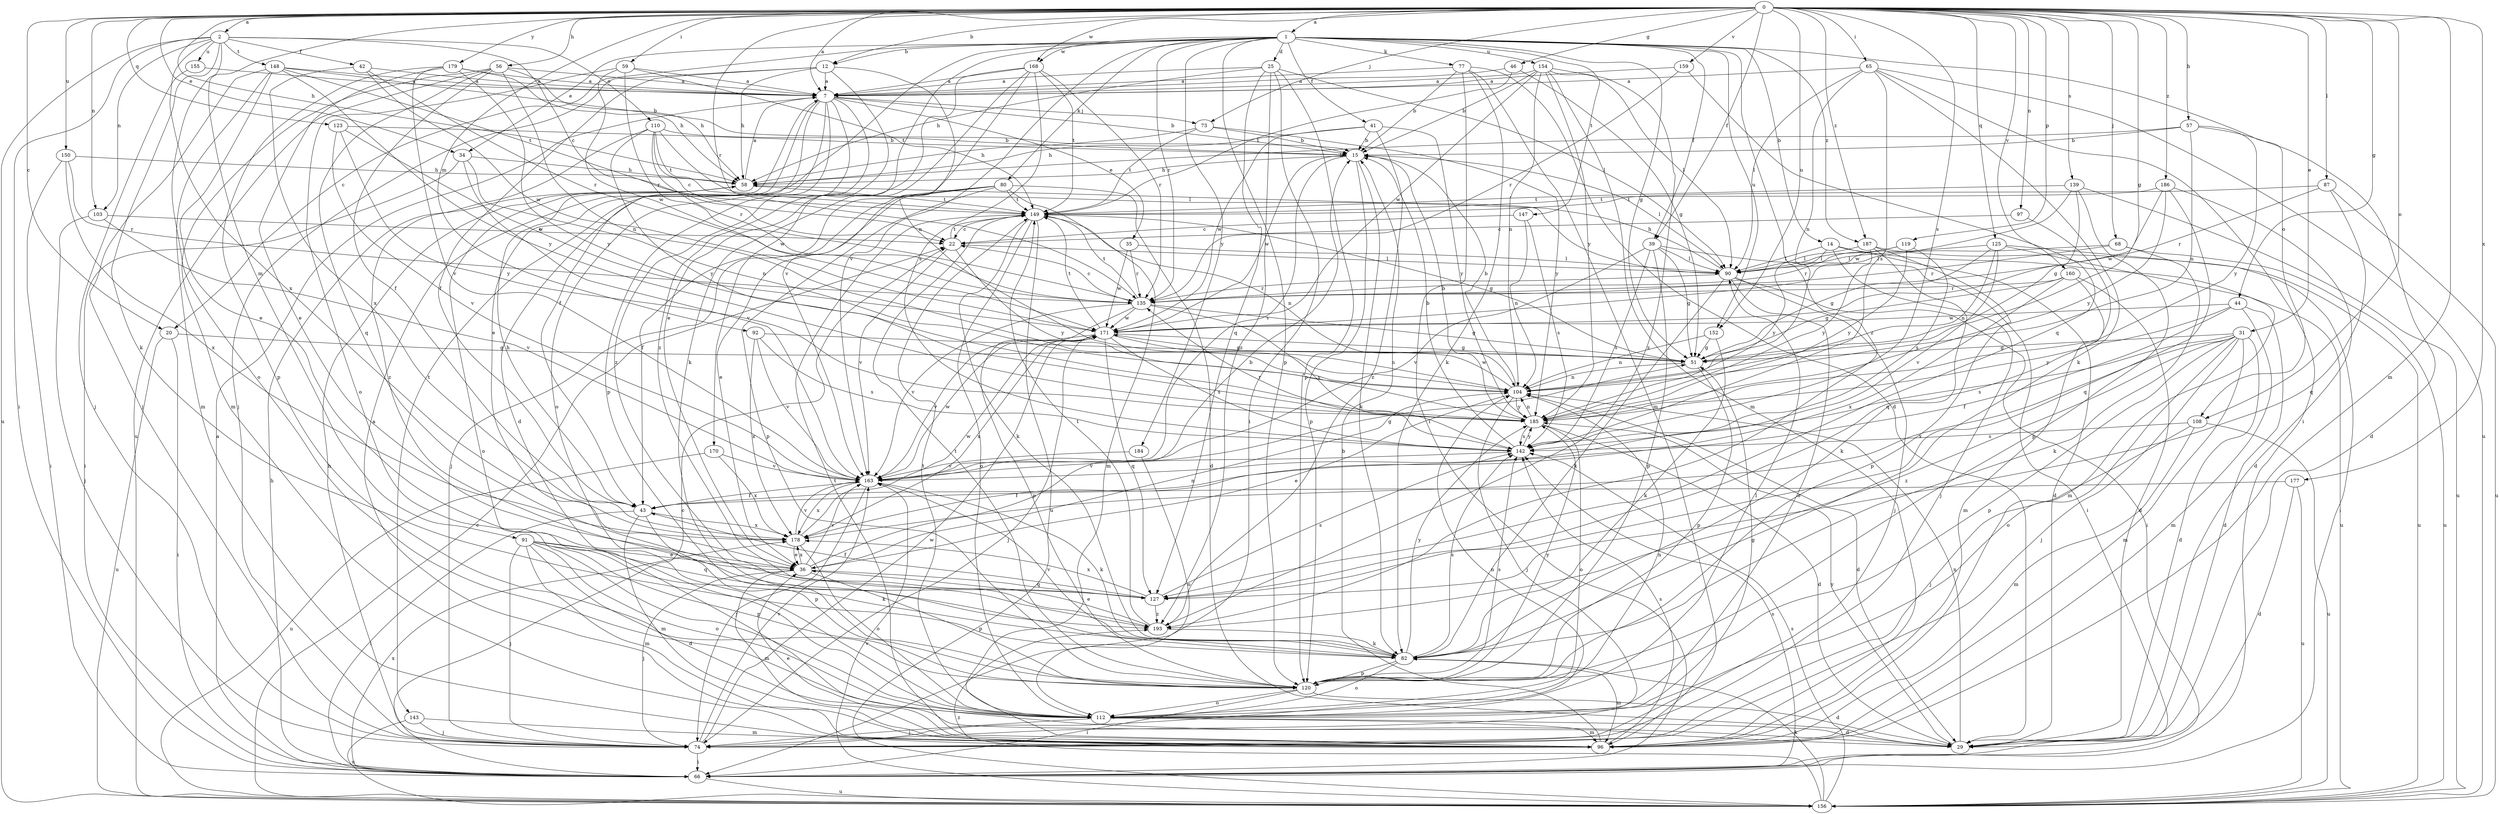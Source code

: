 strict digraph  {
0;
1;
2;
7;
12;
14;
15;
20;
22;
25;
29;
31;
34;
35;
36;
39;
41;
42;
43;
44;
46;
51;
56;
57;
58;
59;
65;
66;
68;
73;
74;
77;
80;
82;
87;
90;
91;
92;
96;
97;
103;
104;
108;
110;
112;
119;
120;
123;
125;
127;
135;
139;
142;
143;
147;
148;
149;
150;
152;
154;
155;
156;
159;
160;
163;
168;
170;
171;
177;
178;
179;
184;
185;
186;
187;
193;
0 -> 1  [label=a];
0 -> 2  [label=a];
0 -> 7  [label=a];
0 -> 12  [label=b];
0 -> 20  [label=c];
0 -> 31  [label=e];
0 -> 34  [label=e];
0 -> 39  [label=f];
0 -> 44  [label=g];
0 -> 46  [label=g];
0 -> 51  [label=g];
0 -> 56  [label=h];
0 -> 57  [label=h];
0 -> 58  [label=h];
0 -> 59  [label=i];
0 -> 65  [label=i];
0 -> 68  [label=j];
0 -> 73  [label=j];
0 -> 87  [label=l];
0 -> 91  [label=m];
0 -> 92  [label=m];
0 -> 96  [label=m];
0 -> 97  [label=n];
0 -> 103  [label=n];
0 -> 108  [label=o];
0 -> 119  [label=p];
0 -> 123  [label=q];
0 -> 125  [label=q];
0 -> 135  [label=r];
0 -> 139  [label=s];
0 -> 142  [label=s];
0 -> 150  [label=u];
0 -> 152  [label=u];
0 -> 159  [label=v];
0 -> 160  [label=v];
0 -> 168  [label=w];
0 -> 177  [label=x];
0 -> 179  [label=y];
0 -> 186  [label=z];
0 -> 187  [label=z];
1 -> 12  [label=b];
1 -> 14  [label=b];
1 -> 20  [label=c];
1 -> 25  [label=d];
1 -> 34  [label=e];
1 -> 39  [label=f];
1 -> 41  [label=f];
1 -> 51  [label=g];
1 -> 77  [label=k];
1 -> 80  [label=k];
1 -> 108  [label=o];
1 -> 120  [label=p];
1 -> 135  [label=r];
1 -> 143  [label=t];
1 -> 147  [label=t];
1 -> 152  [label=u];
1 -> 154  [label=u];
1 -> 163  [label=v];
1 -> 168  [label=w];
1 -> 170  [label=w];
1 -> 184  [label=y];
1 -> 187  [label=z];
1 -> 193  [label=z];
2 -> 22  [label=c];
2 -> 42  [label=f];
2 -> 66  [label=i];
2 -> 82  [label=k];
2 -> 103  [label=n];
2 -> 110  [label=o];
2 -> 112  [label=o];
2 -> 148  [label=t];
2 -> 155  [label=u];
2 -> 156  [label=u];
2 -> 178  [label=x];
7 -> 15  [label=b];
7 -> 29  [label=d];
7 -> 35  [label=e];
7 -> 36  [label=e];
7 -> 43  [label=f];
7 -> 73  [label=j];
7 -> 112  [label=o];
7 -> 120  [label=p];
7 -> 193  [label=z];
12 -> 7  [label=a];
12 -> 43  [label=f];
12 -> 58  [label=h];
12 -> 74  [label=j];
12 -> 104  [label=n];
12 -> 193  [label=z];
14 -> 29  [label=d];
14 -> 74  [label=j];
14 -> 90  [label=l];
14 -> 156  [label=u];
14 -> 185  [label=y];
15 -> 58  [label=h];
15 -> 82  [label=k];
15 -> 90  [label=l];
15 -> 120  [label=p];
15 -> 163  [label=v];
15 -> 171  [label=w];
20 -> 51  [label=g];
20 -> 66  [label=i];
20 -> 156  [label=u];
22 -> 90  [label=l];
22 -> 149  [label=t];
22 -> 163  [label=v];
22 -> 185  [label=y];
25 -> 7  [label=a];
25 -> 58  [label=h];
25 -> 66  [label=i];
25 -> 90  [label=l];
25 -> 120  [label=p];
25 -> 127  [label=q];
25 -> 193  [label=z];
29 -> 104  [label=n];
29 -> 185  [label=y];
31 -> 29  [label=d];
31 -> 51  [label=g];
31 -> 74  [label=j];
31 -> 96  [label=m];
31 -> 112  [label=o];
31 -> 120  [label=p];
31 -> 142  [label=s];
31 -> 178  [label=x];
31 -> 193  [label=z];
34 -> 58  [label=h];
34 -> 66  [label=i];
34 -> 104  [label=n];
34 -> 163  [label=v];
35 -> 90  [label=l];
35 -> 135  [label=r];
35 -> 171  [label=w];
36 -> 15  [label=b];
36 -> 74  [label=j];
36 -> 96  [label=m];
36 -> 104  [label=n];
36 -> 120  [label=p];
36 -> 127  [label=q];
36 -> 163  [label=v];
36 -> 178  [label=x];
39 -> 51  [label=g];
39 -> 66  [label=i];
39 -> 90  [label=l];
39 -> 120  [label=p];
39 -> 142  [label=s];
39 -> 163  [label=v];
41 -> 15  [label=b];
41 -> 58  [label=h];
41 -> 171  [label=w];
41 -> 185  [label=y];
41 -> 193  [label=z];
42 -> 7  [label=a];
42 -> 135  [label=r];
42 -> 171  [label=w];
42 -> 178  [label=x];
43 -> 58  [label=h];
43 -> 66  [label=i];
43 -> 96  [label=m];
43 -> 120  [label=p];
43 -> 178  [label=x];
44 -> 29  [label=d];
44 -> 43  [label=f];
44 -> 96  [label=m];
44 -> 171  [label=w];
44 -> 185  [label=y];
46 -> 7  [label=a];
46 -> 51  [label=g];
46 -> 149  [label=t];
51 -> 104  [label=n];
51 -> 120  [label=p];
56 -> 7  [label=a];
56 -> 43  [label=f];
56 -> 58  [label=h];
56 -> 96  [label=m];
56 -> 104  [label=n];
56 -> 127  [label=q];
56 -> 156  [label=u];
57 -> 15  [label=b];
57 -> 29  [label=d];
57 -> 58  [label=h];
57 -> 104  [label=n];
57 -> 185  [label=y];
58 -> 7  [label=a];
58 -> 112  [label=o];
58 -> 149  [label=t];
59 -> 7  [label=a];
59 -> 112  [label=o];
59 -> 135  [label=r];
59 -> 149  [label=t];
59 -> 171  [label=w];
65 -> 7  [label=a];
65 -> 66  [label=i];
65 -> 82  [label=k];
65 -> 90  [label=l];
65 -> 104  [label=n];
65 -> 142  [label=s];
65 -> 156  [label=u];
66 -> 7  [label=a];
66 -> 22  [label=c];
66 -> 58  [label=h];
66 -> 142  [label=s];
66 -> 156  [label=u];
66 -> 178  [label=x];
68 -> 82  [label=k];
68 -> 90  [label=l];
68 -> 135  [label=r];
68 -> 156  [label=u];
73 -> 15  [label=b];
73 -> 58  [label=h];
73 -> 149  [label=t];
73 -> 185  [label=y];
74 -> 58  [label=h];
74 -> 66  [label=i];
74 -> 104  [label=n];
74 -> 163  [label=v];
74 -> 171  [label=w];
77 -> 7  [label=a];
77 -> 15  [label=b];
77 -> 29  [label=d];
77 -> 66  [label=i];
77 -> 82  [label=k];
77 -> 96  [label=m];
80 -> 29  [label=d];
80 -> 36  [label=e];
80 -> 43  [label=f];
80 -> 74  [label=j];
80 -> 96  [label=m];
80 -> 120  [label=p];
80 -> 149  [label=t];
82 -> 96  [label=m];
82 -> 112  [label=o];
82 -> 120  [label=p];
82 -> 142  [label=s];
82 -> 163  [label=v];
82 -> 185  [label=y];
87 -> 127  [label=q];
87 -> 135  [label=r];
87 -> 149  [label=t];
87 -> 156  [label=u];
90 -> 58  [label=h];
90 -> 66  [label=i];
90 -> 74  [label=j];
90 -> 82  [label=k];
90 -> 112  [label=o];
90 -> 135  [label=r];
91 -> 29  [label=d];
91 -> 36  [label=e];
91 -> 74  [label=j];
91 -> 82  [label=k];
91 -> 96  [label=m];
91 -> 112  [label=o];
91 -> 120  [label=p];
91 -> 127  [label=q];
92 -> 51  [label=g];
92 -> 142  [label=s];
92 -> 163  [label=v];
92 -> 178  [label=x];
96 -> 7  [label=a];
96 -> 15  [label=b];
96 -> 36  [label=e];
96 -> 142  [label=s];
96 -> 149  [label=t];
97 -> 22  [label=c];
97 -> 127  [label=q];
103 -> 22  [label=c];
103 -> 74  [label=j];
103 -> 163  [label=v];
104 -> 15  [label=b];
104 -> 29  [label=d];
104 -> 36  [label=e];
104 -> 74  [label=j];
104 -> 171  [label=w];
104 -> 185  [label=y];
108 -> 74  [label=j];
108 -> 96  [label=m];
108 -> 142  [label=s];
108 -> 156  [label=u];
110 -> 15  [label=b];
110 -> 22  [label=c];
110 -> 90  [label=l];
110 -> 135  [label=r];
110 -> 149  [label=t];
110 -> 185  [label=y];
110 -> 193  [label=z];
112 -> 29  [label=d];
112 -> 51  [label=g];
112 -> 74  [label=j];
112 -> 90  [label=l];
112 -> 96  [label=m];
112 -> 104  [label=n];
112 -> 149  [label=t];
119 -> 90  [label=l];
119 -> 135  [label=r];
119 -> 142  [label=s];
119 -> 185  [label=y];
120 -> 29  [label=d];
120 -> 66  [label=i];
120 -> 112  [label=o];
120 -> 142  [label=s];
120 -> 149  [label=t];
120 -> 185  [label=y];
123 -> 15  [label=b];
123 -> 163  [label=v];
123 -> 171  [label=w];
123 -> 185  [label=y];
125 -> 51  [label=g];
125 -> 66  [label=i];
125 -> 90  [label=l];
125 -> 96  [label=m];
125 -> 104  [label=n];
125 -> 163  [label=v];
127 -> 43  [label=f];
127 -> 142  [label=s];
127 -> 178  [label=x];
127 -> 193  [label=z];
135 -> 22  [label=c];
135 -> 51  [label=g];
135 -> 120  [label=p];
135 -> 142  [label=s];
135 -> 149  [label=t];
135 -> 163  [label=v];
135 -> 171  [label=w];
139 -> 51  [label=g];
139 -> 120  [label=p];
139 -> 149  [label=t];
139 -> 156  [label=u];
139 -> 171  [label=w];
142 -> 15  [label=b];
142 -> 135  [label=r];
142 -> 163  [label=v];
142 -> 185  [label=y];
143 -> 74  [label=j];
143 -> 96  [label=m];
143 -> 156  [label=u];
147 -> 22  [label=c];
147 -> 104  [label=n];
147 -> 142  [label=s];
148 -> 7  [label=a];
148 -> 15  [label=b];
148 -> 36  [label=e];
148 -> 74  [label=j];
148 -> 96  [label=m];
148 -> 149  [label=t];
148 -> 185  [label=y];
149 -> 22  [label=c];
149 -> 51  [label=g];
149 -> 82  [label=k];
149 -> 104  [label=n];
149 -> 112  [label=o];
149 -> 156  [label=u];
150 -> 58  [label=h];
150 -> 66  [label=i];
150 -> 135  [label=r];
150 -> 178  [label=x];
152 -> 51  [label=g];
152 -> 82  [label=k];
152 -> 104  [label=n];
154 -> 7  [label=a];
154 -> 15  [label=b];
154 -> 90  [label=l];
154 -> 96  [label=m];
154 -> 104  [label=n];
154 -> 171  [label=w];
154 -> 185  [label=y];
154 -> 193  [label=z];
155 -> 7  [label=a];
155 -> 74  [label=j];
156 -> 22  [label=c];
156 -> 82  [label=k];
156 -> 142  [label=s];
156 -> 163  [label=v];
156 -> 193  [label=z];
159 -> 7  [label=a];
159 -> 127  [label=q];
159 -> 135  [label=r];
160 -> 29  [label=d];
160 -> 51  [label=g];
160 -> 96  [label=m];
160 -> 135  [label=r];
160 -> 178  [label=x];
163 -> 43  [label=f];
163 -> 51  [label=g];
163 -> 74  [label=j];
163 -> 82  [label=k];
163 -> 171  [label=w];
163 -> 178  [label=x];
168 -> 7  [label=a];
168 -> 36  [label=e];
168 -> 82  [label=k];
168 -> 135  [label=r];
168 -> 142  [label=s];
168 -> 149  [label=t];
168 -> 163  [label=v];
170 -> 156  [label=u];
170 -> 163  [label=v];
170 -> 178  [label=x];
171 -> 51  [label=g];
171 -> 74  [label=j];
171 -> 104  [label=n];
171 -> 127  [label=q];
171 -> 142  [label=s];
171 -> 149  [label=t];
171 -> 163  [label=v];
171 -> 178  [label=x];
177 -> 29  [label=d];
177 -> 43  [label=f];
177 -> 156  [label=u];
178 -> 36  [label=e];
178 -> 112  [label=o];
178 -> 163  [label=v];
178 -> 171  [label=w];
179 -> 7  [label=a];
179 -> 36  [label=e];
179 -> 58  [label=h];
179 -> 120  [label=p];
179 -> 163  [label=v];
179 -> 185  [label=y];
184 -> 112  [label=o];
184 -> 163  [label=v];
185 -> 15  [label=b];
185 -> 29  [label=d];
185 -> 104  [label=n];
185 -> 112  [label=o];
185 -> 142  [label=s];
186 -> 29  [label=d];
186 -> 127  [label=q];
186 -> 149  [label=t];
186 -> 171  [label=w];
186 -> 185  [label=y];
187 -> 82  [label=k];
187 -> 90  [label=l];
187 -> 120  [label=p];
187 -> 156  [label=u];
187 -> 185  [label=y];
193 -> 36  [label=e];
193 -> 82  [label=k];
193 -> 149  [label=t];
}
